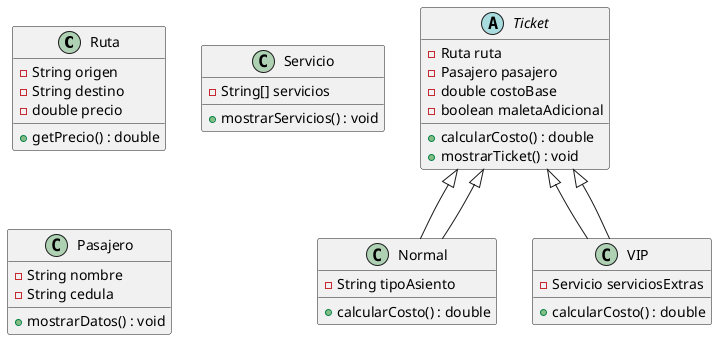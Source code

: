 @startuml

class Ruta {
  - String origen
  - String destino
  - double precio
  + getPrecio() : double
}

class Servicio {
  - String[] servicios
  + mostrarServicios() : void
}

class Pasajero {
  - String nombre
  - String cedula
  + mostrarDatos() : void
}

abstract class Ticket {
  - Ruta ruta
  - Pasajero pasajero
  - double costoBase
  - boolean maletaAdicional
  + calcularCosto() : double
  + mostrarTicket() : void
}

class Normal extends Ticket {
  - String tipoAsiento
  + calcularCosto() : double
}

class VIP extends Ticket {
  - Servicio serviciosExtras
  + calcularCosto() : double
}

Ticket <|-- Normal
Ticket <|-- VIP

@enduml
